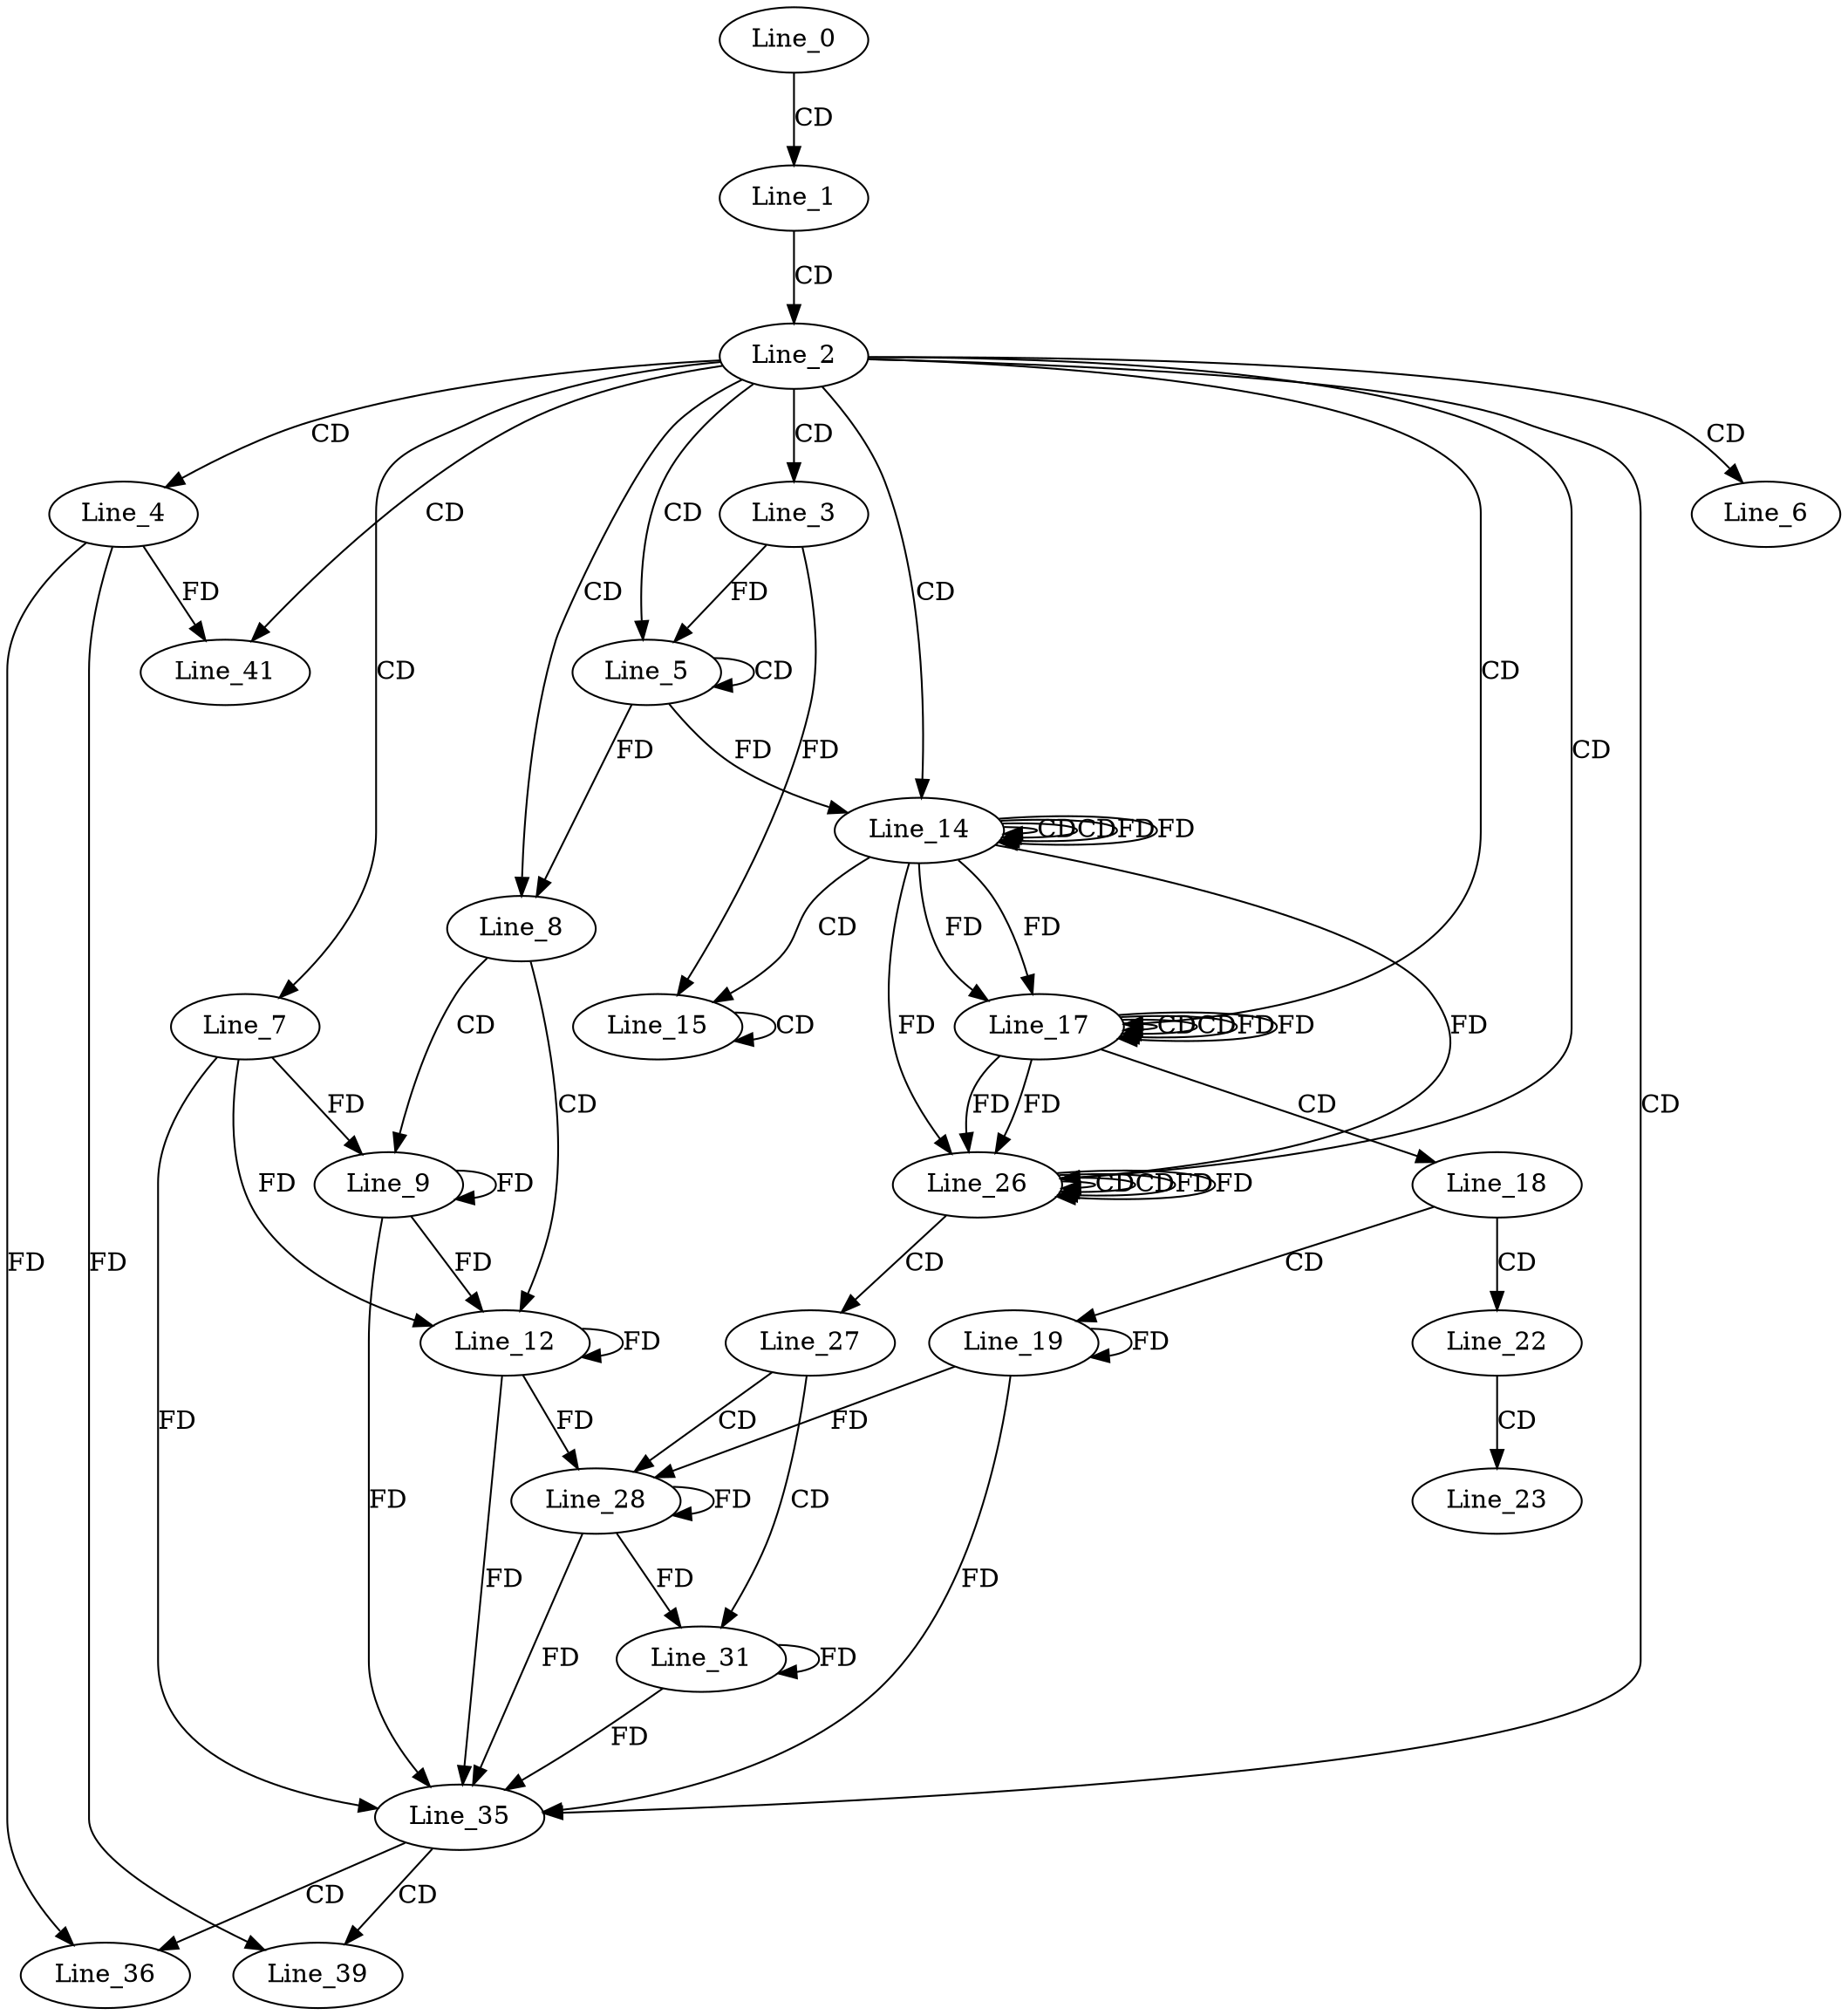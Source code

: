 digraph G {
  Line_0;
  Line_1;
  Line_2;
  Line_3;
  Line_4;
  Line_5;
  Line_5;
  Line_5;
  Line_6;
  Line_7;
  Line_8;
  Line_9;
  Line_12;
  Line_14;
  Line_14;
  Line_14;
  Line_15;
  Line_15;
  Line_15;
  Line_17;
  Line_17;
  Line_17;
  Line_18;
  Line_19;
  Line_22;
  Line_23;
  Line_26;
  Line_26;
  Line_26;
  Line_27;
  Line_28;
  Line_31;
  Line_35;
  Line_36;
  Line_39;
  Line_41;
  Line_0 -> Line_1 [ label="CD" ];
  Line_1 -> Line_2 [ label="CD" ];
  Line_2 -> Line_3 [ label="CD" ];
  Line_2 -> Line_4 [ label="CD" ];
  Line_2 -> Line_5 [ label="CD" ];
  Line_5 -> Line_5 [ label="CD" ];
  Line_3 -> Line_5 [ label="FD" ];
  Line_2 -> Line_6 [ label="CD" ];
  Line_2 -> Line_7 [ label="CD" ];
  Line_2 -> Line_8 [ label="CD" ];
  Line_5 -> Line_8 [ label="FD" ];
  Line_8 -> Line_9 [ label="CD" ];
  Line_7 -> Line_9 [ label="FD" ];
  Line_9 -> Line_9 [ label="FD" ];
  Line_8 -> Line_12 [ label="CD" ];
  Line_7 -> Line_12 [ label="FD" ];
  Line_9 -> Line_12 [ label="FD" ];
  Line_12 -> Line_12 [ label="FD" ];
  Line_2 -> Line_14 [ label="CD" ];
  Line_14 -> Line_14 [ label="CD" ];
  Line_5 -> Line_14 [ label="FD" ];
  Line_14 -> Line_14 [ label="CD" ];
  Line_14 -> Line_14 [ label="FD" ];
  Line_14 -> Line_15 [ label="CD" ];
  Line_15 -> Line_15 [ label="CD" ];
  Line_3 -> Line_15 [ label="FD" ];
  Line_2 -> Line_17 [ label="CD" ];
  Line_17 -> Line_17 [ label="CD" ];
  Line_14 -> Line_17 [ label="FD" ];
  Line_17 -> Line_17 [ label="CD" ];
  Line_17 -> Line_17 [ label="FD" ];
  Line_14 -> Line_17 [ label="FD" ];
  Line_17 -> Line_18 [ label="CD" ];
  Line_18 -> Line_19 [ label="CD" ];
  Line_19 -> Line_19 [ label="FD" ];
  Line_18 -> Line_22 [ label="CD" ];
  Line_22 -> Line_23 [ label="CD" ];
  Line_2 -> Line_26 [ label="CD" ];
  Line_26 -> Line_26 [ label="CD" ];
  Line_17 -> Line_26 [ label="FD" ];
  Line_14 -> Line_26 [ label="FD" ];
  Line_26 -> Line_26 [ label="CD" ];
  Line_26 -> Line_26 [ label="FD" ];
  Line_17 -> Line_26 [ label="FD" ];
  Line_14 -> Line_26 [ label="FD" ];
  Line_26 -> Line_27 [ label="CD" ];
  Line_27 -> Line_28 [ label="CD" ];
  Line_28 -> Line_28 [ label="FD" ];
  Line_19 -> Line_28 [ label="FD" ];
  Line_12 -> Line_28 [ label="FD" ];
  Line_27 -> Line_31 [ label="CD" ];
  Line_28 -> Line_31 [ label="FD" ];
  Line_31 -> Line_31 [ label="FD" ];
  Line_2 -> Line_35 [ label="CD" ];
  Line_28 -> Line_35 [ label="FD" ];
  Line_31 -> Line_35 [ label="FD" ];
  Line_19 -> Line_35 [ label="FD" ];
  Line_7 -> Line_35 [ label="FD" ];
  Line_9 -> Line_35 [ label="FD" ];
  Line_12 -> Line_35 [ label="FD" ];
  Line_35 -> Line_36 [ label="CD" ];
  Line_4 -> Line_36 [ label="FD" ];
  Line_35 -> Line_39 [ label="CD" ];
  Line_4 -> Line_39 [ label="FD" ];
  Line_2 -> Line_41 [ label="CD" ];
  Line_4 -> Line_41 [ label="FD" ];
  Line_14 -> Line_14 [ label="FD" ];
  Line_17 -> Line_17 [ label="FD" ];
  Line_26 -> Line_26 [ label="FD" ];
}
